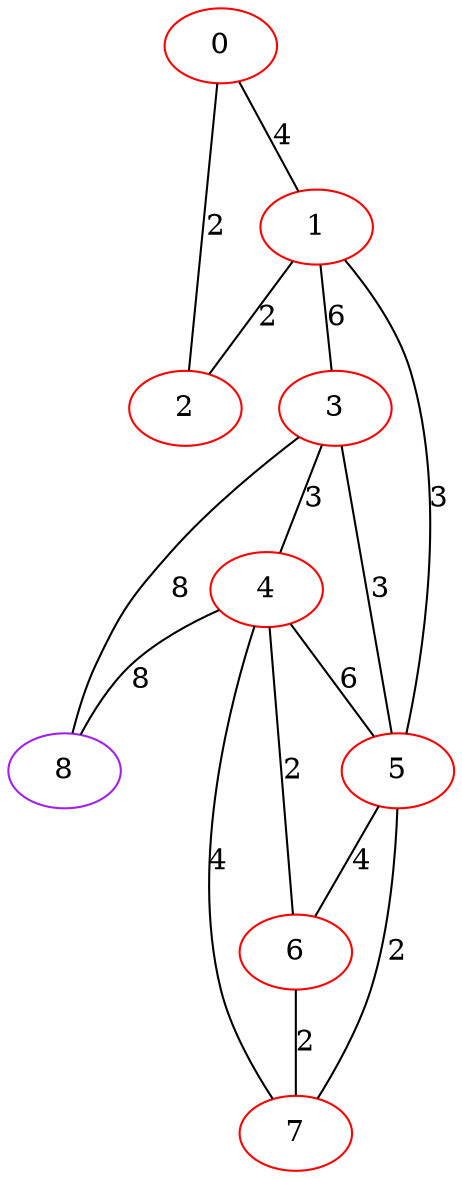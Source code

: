 graph "" {
0 [color=red, weight=1];
1 [color=red, weight=1];
2 [color=red, weight=1];
3 [color=red, weight=1];
4 [color=red, weight=1];
5 [color=red, weight=1];
6 [color=red, weight=1];
7 [color=red, weight=1];
8 [color=purple, weight=4];
0 -- 1  [key=0, label=4];
0 -- 2  [key=0, label=2];
1 -- 2  [key=0, label=2];
1 -- 3  [key=0, label=6];
1 -- 5  [key=0, label=3];
3 -- 8  [key=0, label=8];
3 -- 4  [key=0, label=3];
3 -- 5  [key=0, label=3];
4 -- 8  [key=0, label=8];
4 -- 5  [key=0, label=6];
4 -- 6  [key=0, label=2];
4 -- 7  [key=0, label=4];
5 -- 6  [key=0, label=4];
5 -- 7  [key=0, label=2];
6 -- 7  [key=0, label=2];
}
